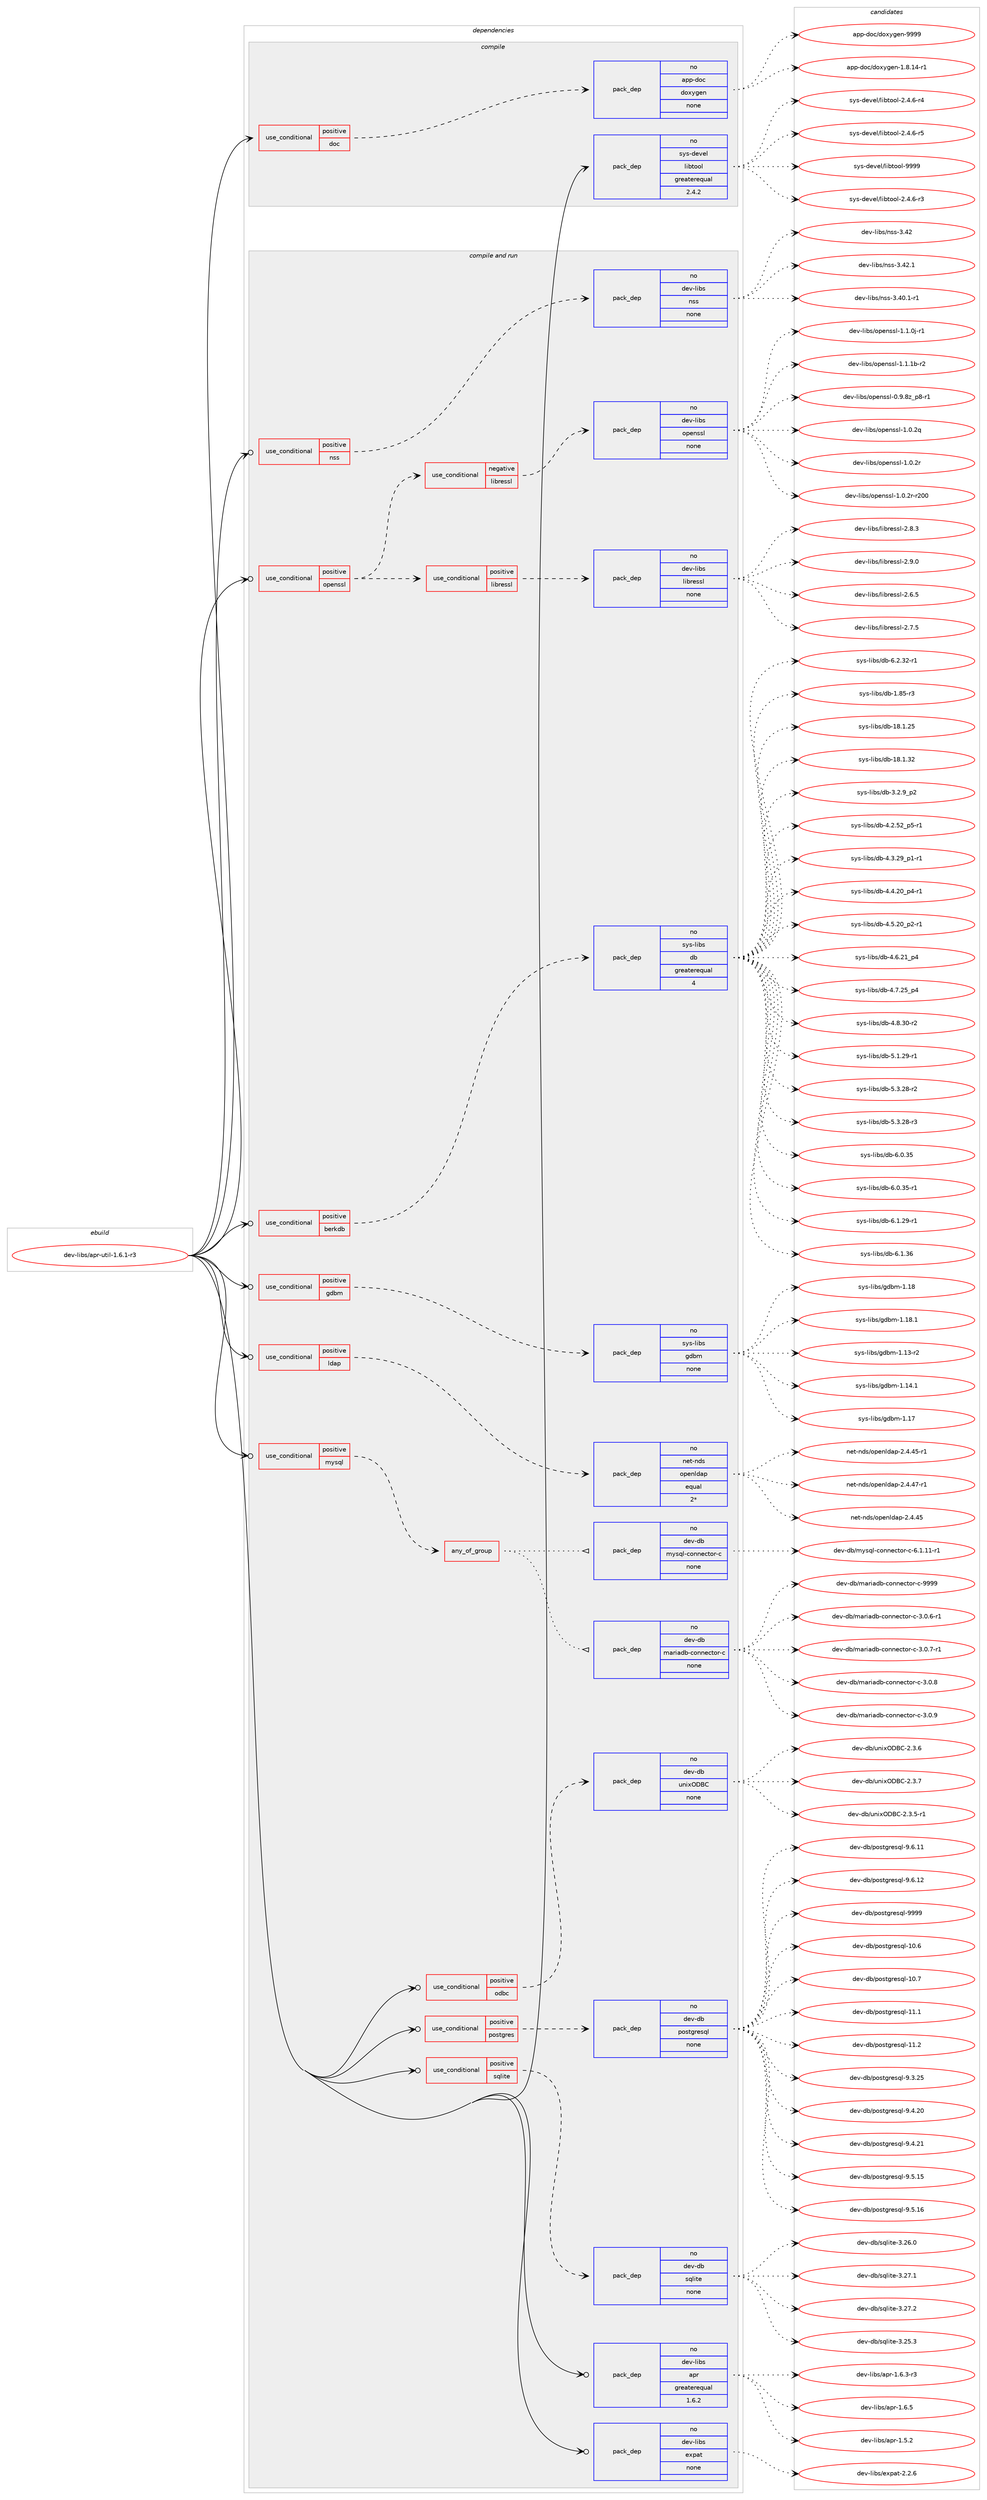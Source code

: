 digraph prolog {

# *************
# Graph options
# *************

newrank=true;
concentrate=true;
compound=true;
graph [rankdir=LR,fontname=Helvetica,fontsize=10,ranksep=1.5];#, ranksep=2.5, nodesep=0.2];
edge  [arrowhead=vee];
node  [fontname=Helvetica,fontsize=10];

# **********
# The ebuild
# **********

subgraph cluster_leftcol {
color=gray;
rank=same;
label=<<i>ebuild</i>>;
id [label="dev-libs/apr-util-1.6.1-r3", color=red, width=4, href="../dev-libs/apr-util-1.6.1-r3.svg"];
}

# ****************
# The dependencies
# ****************

subgraph cluster_midcol {
color=gray;
label=<<i>dependencies</i>>;
subgraph cluster_compile {
fillcolor="#eeeeee";
style=filled;
label=<<i>compile</i>>;
subgraph cond365238 {
dependency1364191 [label=<<TABLE BORDER="0" CELLBORDER="1" CELLSPACING="0" CELLPADDING="4"><TR><TD ROWSPAN="3" CELLPADDING="10">use_conditional</TD></TR><TR><TD>positive</TD></TR><TR><TD>doc</TD></TR></TABLE>>, shape=none, color=red];
subgraph pack976300 {
dependency1364192 [label=<<TABLE BORDER="0" CELLBORDER="1" CELLSPACING="0" CELLPADDING="4" WIDTH="220"><TR><TD ROWSPAN="6" CELLPADDING="30">pack_dep</TD></TR><TR><TD WIDTH="110">no</TD></TR><TR><TD>app-doc</TD></TR><TR><TD>doxygen</TD></TR><TR><TD>none</TD></TR><TR><TD></TD></TR></TABLE>>, shape=none, color=blue];
}
dependency1364191:e -> dependency1364192:w [weight=20,style="dashed",arrowhead="vee"];
}
id:e -> dependency1364191:w [weight=20,style="solid",arrowhead="vee"];
subgraph pack976301 {
dependency1364193 [label=<<TABLE BORDER="0" CELLBORDER="1" CELLSPACING="0" CELLPADDING="4" WIDTH="220"><TR><TD ROWSPAN="6" CELLPADDING="30">pack_dep</TD></TR><TR><TD WIDTH="110">no</TD></TR><TR><TD>sys-devel</TD></TR><TR><TD>libtool</TD></TR><TR><TD>greaterequal</TD></TR><TR><TD>2.4.2</TD></TR></TABLE>>, shape=none, color=blue];
}
id:e -> dependency1364193:w [weight=20,style="solid",arrowhead="vee"];
}
subgraph cluster_compileandrun {
fillcolor="#eeeeee";
style=filled;
label=<<i>compile and run</i>>;
subgraph cond365239 {
dependency1364194 [label=<<TABLE BORDER="0" CELLBORDER="1" CELLSPACING="0" CELLPADDING="4"><TR><TD ROWSPAN="3" CELLPADDING="10">use_conditional</TD></TR><TR><TD>positive</TD></TR><TR><TD>berkdb</TD></TR></TABLE>>, shape=none, color=red];
subgraph pack976302 {
dependency1364195 [label=<<TABLE BORDER="0" CELLBORDER="1" CELLSPACING="0" CELLPADDING="4" WIDTH="220"><TR><TD ROWSPAN="6" CELLPADDING="30">pack_dep</TD></TR><TR><TD WIDTH="110">no</TD></TR><TR><TD>sys-libs</TD></TR><TR><TD>db</TD></TR><TR><TD>greaterequal</TD></TR><TR><TD>4</TD></TR></TABLE>>, shape=none, color=blue];
}
dependency1364194:e -> dependency1364195:w [weight=20,style="dashed",arrowhead="vee"];
}
id:e -> dependency1364194:w [weight=20,style="solid",arrowhead="odotvee"];
subgraph cond365240 {
dependency1364196 [label=<<TABLE BORDER="0" CELLBORDER="1" CELLSPACING="0" CELLPADDING="4"><TR><TD ROWSPAN="3" CELLPADDING="10">use_conditional</TD></TR><TR><TD>positive</TD></TR><TR><TD>gdbm</TD></TR></TABLE>>, shape=none, color=red];
subgraph pack976303 {
dependency1364197 [label=<<TABLE BORDER="0" CELLBORDER="1" CELLSPACING="0" CELLPADDING="4" WIDTH="220"><TR><TD ROWSPAN="6" CELLPADDING="30">pack_dep</TD></TR><TR><TD WIDTH="110">no</TD></TR><TR><TD>sys-libs</TD></TR><TR><TD>gdbm</TD></TR><TR><TD>none</TD></TR><TR><TD></TD></TR></TABLE>>, shape=none, color=blue];
}
dependency1364196:e -> dependency1364197:w [weight=20,style="dashed",arrowhead="vee"];
}
id:e -> dependency1364196:w [weight=20,style="solid",arrowhead="odotvee"];
subgraph cond365241 {
dependency1364198 [label=<<TABLE BORDER="0" CELLBORDER="1" CELLSPACING="0" CELLPADDING="4"><TR><TD ROWSPAN="3" CELLPADDING="10">use_conditional</TD></TR><TR><TD>positive</TD></TR><TR><TD>ldap</TD></TR></TABLE>>, shape=none, color=red];
subgraph pack976304 {
dependency1364199 [label=<<TABLE BORDER="0" CELLBORDER="1" CELLSPACING="0" CELLPADDING="4" WIDTH="220"><TR><TD ROWSPAN="6" CELLPADDING="30">pack_dep</TD></TR><TR><TD WIDTH="110">no</TD></TR><TR><TD>net-nds</TD></TR><TR><TD>openldap</TD></TR><TR><TD>equal</TD></TR><TR><TD>2*</TD></TR></TABLE>>, shape=none, color=blue];
}
dependency1364198:e -> dependency1364199:w [weight=20,style="dashed",arrowhead="vee"];
}
id:e -> dependency1364198:w [weight=20,style="solid",arrowhead="odotvee"];
subgraph cond365242 {
dependency1364200 [label=<<TABLE BORDER="0" CELLBORDER="1" CELLSPACING="0" CELLPADDING="4"><TR><TD ROWSPAN="3" CELLPADDING="10">use_conditional</TD></TR><TR><TD>positive</TD></TR><TR><TD>mysql</TD></TR></TABLE>>, shape=none, color=red];
subgraph any22101 {
dependency1364201 [label=<<TABLE BORDER="0" CELLBORDER="1" CELLSPACING="0" CELLPADDING="4"><TR><TD CELLPADDING="10">any_of_group</TD></TR></TABLE>>, shape=none, color=red];subgraph pack976305 {
dependency1364202 [label=<<TABLE BORDER="0" CELLBORDER="1" CELLSPACING="0" CELLPADDING="4" WIDTH="220"><TR><TD ROWSPAN="6" CELLPADDING="30">pack_dep</TD></TR><TR><TD WIDTH="110">no</TD></TR><TR><TD>dev-db</TD></TR><TR><TD>mariadb-connector-c</TD></TR><TR><TD>none</TD></TR><TR><TD></TD></TR></TABLE>>, shape=none, color=blue];
}
dependency1364201:e -> dependency1364202:w [weight=20,style="dotted",arrowhead="oinv"];
subgraph pack976306 {
dependency1364203 [label=<<TABLE BORDER="0" CELLBORDER="1" CELLSPACING="0" CELLPADDING="4" WIDTH="220"><TR><TD ROWSPAN="6" CELLPADDING="30">pack_dep</TD></TR><TR><TD WIDTH="110">no</TD></TR><TR><TD>dev-db</TD></TR><TR><TD>mysql-connector-c</TD></TR><TR><TD>none</TD></TR><TR><TD></TD></TR></TABLE>>, shape=none, color=blue];
}
dependency1364201:e -> dependency1364203:w [weight=20,style="dotted",arrowhead="oinv"];
}
dependency1364200:e -> dependency1364201:w [weight=20,style="dashed",arrowhead="vee"];
}
id:e -> dependency1364200:w [weight=20,style="solid",arrowhead="odotvee"];
subgraph cond365243 {
dependency1364204 [label=<<TABLE BORDER="0" CELLBORDER="1" CELLSPACING="0" CELLPADDING="4"><TR><TD ROWSPAN="3" CELLPADDING="10">use_conditional</TD></TR><TR><TD>positive</TD></TR><TR><TD>nss</TD></TR></TABLE>>, shape=none, color=red];
subgraph pack976307 {
dependency1364205 [label=<<TABLE BORDER="0" CELLBORDER="1" CELLSPACING="0" CELLPADDING="4" WIDTH="220"><TR><TD ROWSPAN="6" CELLPADDING="30">pack_dep</TD></TR><TR><TD WIDTH="110">no</TD></TR><TR><TD>dev-libs</TD></TR><TR><TD>nss</TD></TR><TR><TD>none</TD></TR><TR><TD></TD></TR></TABLE>>, shape=none, color=blue];
}
dependency1364204:e -> dependency1364205:w [weight=20,style="dashed",arrowhead="vee"];
}
id:e -> dependency1364204:w [weight=20,style="solid",arrowhead="odotvee"];
subgraph cond365244 {
dependency1364206 [label=<<TABLE BORDER="0" CELLBORDER="1" CELLSPACING="0" CELLPADDING="4"><TR><TD ROWSPAN="3" CELLPADDING="10">use_conditional</TD></TR><TR><TD>positive</TD></TR><TR><TD>odbc</TD></TR></TABLE>>, shape=none, color=red];
subgraph pack976308 {
dependency1364207 [label=<<TABLE BORDER="0" CELLBORDER="1" CELLSPACING="0" CELLPADDING="4" WIDTH="220"><TR><TD ROWSPAN="6" CELLPADDING="30">pack_dep</TD></TR><TR><TD WIDTH="110">no</TD></TR><TR><TD>dev-db</TD></TR><TR><TD>unixODBC</TD></TR><TR><TD>none</TD></TR><TR><TD></TD></TR></TABLE>>, shape=none, color=blue];
}
dependency1364206:e -> dependency1364207:w [weight=20,style="dashed",arrowhead="vee"];
}
id:e -> dependency1364206:w [weight=20,style="solid",arrowhead="odotvee"];
subgraph cond365245 {
dependency1364208 [label=<<TABLE BORDER="0" CELLBORDER="1" CELLSPACING="0" CELLPADDING="4"><TR><TD ROWSPAN="3" CELLPADDING="10">use_conditional</TD></TR><TR><TD>positive</TD></TR><TR><TD>openssl</TD></TR></TABLE>>, shape=none, color=red];
subgraph cond365246 {
dependency1364209 [label=<<TABLE BORDER="0" CELLBORDER="1" CELLSPACING="0" CELLPADDING="4"><TR><TD ROWSPAN="3" CELLPADDING="10">use_conditional</TD></TR><TR><TD>negative</TD></TR><TR><TD>libressl</TD></TR></TABLE>>, shape=none, color=red];
subgraph pack976309 {
dependency1364210 [label=<<TABLE BORDER="0" CELLBORDER="1" CELLSPACING="0" CELLPADDING="4" WIDTH="220"><TR><TD ROWSPAN="6" CELLPADDING="30">pack_dep</TD></TR><TR><TD WIDTH="110">no</TD></TR><TR><TD>dev-libs</TD></TR><TR><TD>openssl</TD></TR><TR><TD>none</TD></TR><TR><TD></TD></TR></TABLE>>, shape=none, color=blue];
}
dependency1364209:e -> dependency1364210:w [weight=20,style="dashed",arrowhead="vee"];
}
dependency1364208:e -> dependency1364209:w [weight=20,style="dashed",arrowhead="vee"];
subgraph cond365247 {
dependency1364211 [label=<<TABLE BORDER="0" CELLBORDER="1" CELLSPACING="0" CELLPADDING="4"><TR><TD ROWSPAN="3" CELLPADDING="10">use_conditional</TD></TR><TR><TD>positive</TD></TR><TR><TD>libressl</TD></TR></TABLE>>, shape=none, color=red];
subgraph pack976310 {
dependency1364212 [label=<<TABLE BORDER="0" CELLBORDER="1" CELLSPACING="0" CELLPADDING="4" WIDTH="220"><TR><TD ROWSPAN="6" CELLPADDING="30">pack_dep</TD></TR><TR><TD WIDTH="110">no</TD></TR><TR><TD>dev-libs</TD></TR><TR><TD>libressl</TD></TR><TR><TD>none</TD></TR><TR><TD></TD></TR></TABLE>>, shape=none, color=blue];
}
dependency1364211:e -> dependency1364212:w [weight=20,style="dashed",arrowhead="vee"];
}
dependency1364208:e -> dependency1364211:w [weight=20,style="dashed",arrowhead="vee"];
}
id:e -> dependency1364208:w [weight=20,style="solid",arrowhead="odotvee"];
subgraph cond365248 {
dependency1364213 [label=<<TABLE BORDER="0" CELLBORDER="1" CELLSPACING="0" CELLPADDING="4"><TR><TD ROWSPAN="3" CELLPADDING="10">use_conditional</TD></TR><TR><TD>positive</TD></TR><TR><TD>postgres</TD></TR></TABLE>>, shape=none, color=red];
subgraph pack976311 {
dependency1364214 [label=<<TABLE BORDER="0" CELLBORDER="1" CELLSPACING="0" CELLPADDING="4" WIDTH="220"><TR><TD ROWSPAN="6" CELLPADDING="30">pack_dep</TD></TR><TR><TD WIDTH="110">no</TD></TR><TR><TD>dev-db</TD></TR><TR><TD>postgresql</TD></TR><TR><TD>none</TD></TR><TR><TD></TD></TR></TABLE>>, shape=none, color=blue];
}
dependency1364213:e -> dependency1364214:w [weight=20,style="dashed",arrowhead="vee"];
}
id:e -> dependency1364213:w [weight=20,style="solid",arrowhead="odotvee"];
subgraph cond365249 {
dependency1364215 [label=<<TABLE BORDER="0" CELLBORDER="1" CELLSPACING="0" CELLPADDING="4"><TR><TD ROWSPAN="3" CELLPADDING="10">use_conditional</TD></TR><TR><TD>positive</TD></TR><TR><TD>sqlite</TD></TR></TABLE>>, shape=none, color=red];
subgraph pack976312 {
dependency1364216 [label=<<TABLE BORDER="0" CELLBORDER="1" CELLSPACING="0" CELLPADDING="4" WIDTH="220"><TR><TD ROWSPAN="6" CELLPADDING="30">pack_dep</TD></TR><TR><TD WIDTH="110">no</TD></TR><TR><TD>dev-db</TD></TR><TR><TD>sqlite</TD></TR><TR><TD>none</TD></TR><TR><TD></TD></TR></TABLE>>, shape=none, color=blue];
}
dependency1364215:e -> dependency1364216:w [weight=20,style="dashed",arrowhead="vee"];
}
id:e -> dependency1364215:w [weight=20,style="solid",arrowhead="odotvee"];
subgraph pack976313 {
dependency1364217 [label=<<TABLE BORDER="0" CELLBORDER="1" CELLSPACING="0" CELLPADDING="4" WIDTH="220"><TR><TD ROWSPAN="6" CELLPADDING="30">pack_dep</TD></TR><TR><TD WIDTH="110">no</TD></TR><TR><TD>dev-libs</TD></TR><TR><TD>apr</TD></TR><TR><TD>greaterequal</TD></TR><TR><TD>1.6.2</TD></TR></TABLE>>, shape=none, color=blue];
}
id:e -> dependency1364217:w [weight=20,style="solid",arrowhead="odotvee"];
subgraph pack976314 {
dependency1364218 [label=<<TABLE BORDER="0" CELLBORDER="1" CELLSPACING="0" CELLPADDING="4" WIDTH="220"><TR><TD ROWSPAN="6" CELLPADDING="30">pack_dep</TD></TR><TR><TD WIDTH="110">no</TD></TR><TR><TD>dev-libs</TD></TR><TR><TD>expat</TD></TR><TR><TD>none</TD></TR><TR><TD></TD></TR></TABLE>>, shape=none, color=blue];
}
id:e -> dependency1364218:w [weight=20,style="solid",arrowhead="odotvee"];
}
subgraph cluster_run {
fillcolor="#eeeeee";
style=filled;
label=<<i>run</i>>;
}
}

# **************
# The candidates
# **************

subgraph cluster_choices {
rank=same;
color=gray;
label=<<i>candidates</i>>;

subgraph choice976300 {
color=black;
nodesep=1;
choice97112112451001119947100111120121103101110454946564649524511449 [label="app-doc/doxygen-1.8.14-r1", color=red, width=4,href="../app-doc/doxygen-1.8.14-r1.svg"];
choice971121124510011199471001111201211031011104557575757 [label="app-doc/doxygen-9999", color=red, width=4,href="../app-doc/doxygen-9999.svg"];
dependency1364192:e -> choice97112112451001119947100111120121103101110454946564649524511449:w [style=dotted,weight="100"];
dependency1364192:e -> choice971121124510011199471001111201211031011104557575757:w [style=dotted,weight="100"];
}
subgraph choice976301 {
color=black;
nodesep=1;
choice1151211154510010111810110847108105981161111111084550465246544511451 [label="sys-devel/libtool-2.4.6-r3", color=red, width=4,href="../sys-devel/libtool-2.4.6-r3.svg"];
choice1151211154510010111810110847108105981161111111084550465246544511452 [label="sys-devel/libtool-2.4.6-r4", color=red, width=4,href="../sys-devel/libtool-2.4.6-r4.svg"];
choice1151211154510010111810110847108105981161111111084550465246544511453 [label="sys-devel/libtool-2.4.6-r5", color=red, width=4,href="../sys-devel/libtool-2.4.6-r5.svg"];
choice1151211154510010111810110847108105981161111111084557575757 [label="sys-devel/libtool-9999", color=red, width=4,href="../sys-devel/libtool-9999.svg"];
dependency1364193:e -> choice1151211154510010111810110847108105981161111111084550465246544511451:w [style=dotted,weight="100"];
dependency1364193:e -> choice1151211154510010111810110847108105981161111111084550465246544511452:w [style=dotted,weight="100"];
dependency1364193:e -> choice1151211154510010111810110847108105981161111111084550465246544511453:w [style=dotted,weight="100"];
dependency1364193:e -> choice1151211154510010111810110847108105981161111111084557575757:w [style=dotted,weight="100"];
}
subgraph choice976302 {
color=black;
nodesep=1;
choice1151211154510810598115471009845494656534511451 [label="sys-libs/db-1.85-r3", color=red, width=4,href="../sys-libs/db-1.85-r3.svg"];
choice115121115451081059811547100984549564649465053 [label="sys-libs/db-18.1.25", color=red, width=4,href="../sys-libs/db-18.1.25.svg"];
choice115121115451081059811547100984549564649465150 [label="sys-libs/db-18.1.32", color=red, width=4,href="../sys-libs/db-18.1.32.svg"];
choice115121115451081059811547100984551465046579511250 [label="sys-libs/db-3.2.9_p2", color=red, width=4,href="../sys-libs/db-3.2.9_p2.svg"];
choice115121115451081059811547100984552465046535095112534511449 [label="sys-libs/db-4.2.52_p5-r1", color=red, width=4,href="../sys-libs/db-4.2.52_p5-r1.svg"];
choice115121115451081059811547100984552465146505795112494511449 [label="sys-libs/db-4.3.29_p1-r1", color=red, width=4,href="../sys-libs/db-4.3.29_p1-r1.svg"];
choice115121115451081059811547100984552465246504895112524511449 [label="sys-libs/db-4.4.20_p4-r1", color=red, width=4,href="../sys-libs/db-4.4.20_p4-r1.svg"];
choice115121115451081059811547100984552465346504895112504511449 [label="sys-libs/db-4.5.20_p2-r1", color=red, width=4,href="../sys-libs/db-4.5.20_p2-r1.svg"];
choice11512111545108105981154710098455246544650499511252 [label="sys-libs/db-4.6.21_p4", color=red, width=4,href="../sys-libs/db-4.6.21_p4.svg"];
choice11512111545108105981154710098455246554650539511252 [label="sys-libs/db-4.7.25_p4", color=red, width=4,href="../sys-libs/db-4.7.25_p4.svg"];
choice11512111545108105981154710098455246564651484511450 [label="sys-libs/db-4.8.30-r2", color=red, width=4,href="../sys-libs/db-4.8.30-r2.svg"];
choice11512111545108105981154710098455346494650574511449 [label="sys-libs/db-5.1.29-r1", color=red, width=4,href="../sys-libs/db-5.1.29-r1.svg"];
choice11512111545108105981154710098455346514650564511450 [label="sys-libs/db-5.3.28-r2", color=red, width=4,href="../sys-libs/db-5.3.28-r2.svg"];
choice11512111545108105981154710098455346514650564511451 [label="sys-libs/db-5.3.28-r3", color=red, width=4,href="../sys-libs/db-5.3.28-r3.svg"];
choice1151211154510810598115471009845544648465153 [label="sys-libs/db-6.0.35", color=red, width=4,href="../sys-libs/db-6.0.35.svg"];
choice11512111545108105981154710098455446484651534511449 [label="sys-libs/db-6.0.35-r1", color=red, width=4,href="../sys-libs/db-6.0.35-r1.svg"];
choice11512111545108105981154710098455446494650574511449 [label="sys-libs/db-6.1.29-r1", color=red, width=4,href="../sys-libs/db-6.1.29-r1.svg"];
choice1151211154510810598115471009845544649465154 [label="sys-libs/db-6.1.36", color=red, width=4,href="../sys-libs/db-6.1.36.svg"];
choice11512111545108105981154710098455446504651504511449 [label="sys-libs/db-6.2.32-r1", color=red, width=4,href="../sys-libs/db-6.2.32-r1.svg"];
dependency1364195:e -> choice1151211154510810598115471009845494656534511451:w [style=dotted,weight="100"];
dependency1364195:e -> choice115121115451081059811547100984549564649465053:w [style=dotted,weight="100"];
dependency1364195:e -> choice115121115451081059811547100984549564649465150:w [style=dotted,weight="100"];
dependency1364195:e -> choice115121115451081059811547100984551465046579511250:w [style=dotted,weight="100"];
dependency1364195:e -> choice115121115451081059811547100984552465046535095112534511449:w [style=dotted,weight="100"];
dependency1364195:e -> choice115121115451081059811547100984552465146505795112494511449:w [style=dotted,weight="100"];
dependency1364195:e -> choice115121115451081059811547100984552465246504895112524511449:w [style=dotted,weight="100"];
dependency1364195:e -> choice115121115451081059811547100984552465346504895112504511449:w [style=dotted,weight="100"];
dependency1364195:e -> choice11512111545108105981154710098455246544650499511252:w [style=dotted,weight="100"];
dependency1364195:e -> choice11512111545108105981154710098455246554650539511252:w [style=dotted,weight="100"];
dependency1364195:e -> choice11512111545108105981154710098455246564651484511450:w [style=dotted,weight="100"];
dependency1364195:e -> choice11512111545108105981154710098455346494650574511449:w [style=dotted,weight="100"];
dependency1364195:e -> choice11512111545108105981154710098455346514650564511450:w [style=dotted,weight="100"];
dependency1364195:e -> choice11512111545108105981154710098455346514650564511451:w [style=dotted,weight="100"];
dependency1364195:e -> choice1151211154510810598115471009845544648465153:w [style=dotted,weight="100"];
dependency1364195:e -> choice11512111545108105981154710098455446484651534511449:w [style=dotted,weight="100"];
dependency1364195:e -> choice11512111545108105981154710098455446494650574511449:w [style=dotted,weight="100"];
dependency1364195:e -> choice1151211154510810598115471009845544649465154:w [style=dotted,weight="100"];
dependency1364195:e -> choice11512111545108105981154710098455446504651504511449:w [style=dotted,weight="100"];
}
subgraph choice976303 {
color=black;
nodesep=1;
choice1151211154510810598115471031009810945494649514511450 [label="sys-libs/gdbm-1.13-r2", color=red, width=4,href="../sys-libs/gdbm-1.13-r2.svg"];
choice1151211154510810598115471031009810945494649524649 [label="sys-libs/gdbm-1.14.1", color=red, width=4,href="../sys-libs/gdbm-1.14.1.svg"];
choice115121115451081059811547103100981094549464955 [label="sys-libs/gdbm-1.17", color=red, width=4,href="../sys-libs/gdbm-1.17.svg"];
choice115121115451081059811547103100981094549464956 [label="sys-libs/gdbm-1.18", color=red, width=4,href="../sys-libs/gdbm-1.18.svg"];
choice1151211154510810598115471031009810945494649564649 [label="sys-libs/gdbm-1.18.1", color=red, width=4,href="../sys-libs/gdbm-1.18.1.svg"];
dependency1364197:e -> choice1151211154510810598115471031009810945494649514511450:w [style=dotted,weight="100"];
dependency1364197:e -> choice1151211154510810598115471031009810945494649524649:w [style=dotted,weight="100"];
dependency1364197:e -> choice115121115451081059811547103100981094549464955:w [style=dotted,weight="100"];
dependency1364197:e -> choice115121115451081059811547103100981094549464956:w [style=dotted,weight="100"];
dependency1364197:e -> choice1151211154510810598115471031009810945494649564649:w [style=dotted,weight="100"];
}
subgraph choice976304 {
color=black;
nodesep=1;
choice11010111645110100115471111121011101081009711245504652465253 [label="net-nds/openldap-2.4.45", color=red, width=4,href="../net-nds/openldap-2.4.45.svg"];
choice110101116451101001154711111210111010810097112455046524652534511449 [label="net-nds/openldap-2.4.45-r1", color=red, width=4,href="../net-nds/openldap-2.4.45-r1.svg"];
choice110101116451101001154711111210111010810097112455046524652554511449 [label="net-nds/openldap-2.4.47-r1", color=red, width=4,href="../net-nds/openldap-2.4.47-r1.svg"];
dependency1364199:e -> choice11010111645110100115471111121011101081009711245504652465253:w [style=dotted,weight="100"];
dependency1364199:e -> choice110101116451101001154711111210111010810097112455046524652534511449:w [style=dotted,weight="100"];
dependency1364199:e -> choice110101116451101001154711111210111010810097112455046524652554511449:w [style=dotted,weight="100"];
}
subgraph choice976305 {
color=black;
nodesep=1;
choice10010111845100984710997114105971009845991111101101019911611111445994551464846544511449 [label="dev-db/mariadb-connector-c-3.0.6-r1", color=red, width=4,href="../dev-db/mariadb-connector-c-3.0.6-r1.svg"];
choice10010111845100984710997114105971009845991111101101019911611111445994551464846554511449 [label="dev-db/mariadb-connector-c-3.0.7-r1", color=red, width=4,href="../dev-db/mariadb-connector-c-3.0.7-r1.svg"];
choice1001011184510098471099711410597100984599111110110101991161111144599455146484656 [label="dev-db/mariadb-connector-c-3.0.8", color=red, width=4,href="../dev-db/mariadb-connector-c-3.0.8.svg"];
choice1001011184510098471099711410597100984599111110110101991161111144599455146484657 [label="dev-db/mariadb-connector-c-3.0.9", color=red, width=4,href="../dev-db/mariadb-connector-c-3.0.9.svg"];
choice10010111845100984710997114105971009845991111101101019911611111445994557575757 [label="dev-db/mariadb-connector-c-9999", color=red, width=4,href="../dev-db/mariadb-connector-c-9999.svg"];
dependency1364202:e -> choice10010111845100984710997114105971009845991111101101019911611111445994551464846544511449:w [style=dotted,weight="100"];
dependency1364202:e -> choice10010111845100984710997114105971009845991111101101019911611111445994551464846554511449:w [style=dotted,weight="100"];
dependency1364202:e -> choice1001011184510098471099711410597100984599111110110101991161111144599455146484656:w [style=dotted,weight="100"];
dependency1364202:e -> choice1001011184510098471099711410597100984599111110110101991161111144599455146484657:w [style=dotted,weight="100"];
dependency1364202:e -> choice10010111845100984710997114105971009845991111101101019911611111445994557575757:w [style=dotted,weight="100"];
}
subgraph choice976306 {
color=black;
nodesep=1;
choice1001011184510098471091211151131084599111110110101991161111144599455446494649494511449 [label="dev-db/mysql-connector-c-6.1.11-r1", color=red, width=4,href="../dev-db/mysql-connector-c-6.1.11-r1.svg"];
dependency1364203:e -> choice1001011184510098471091211151131084599111110110101991161111144599455446494649494511449:w [style=dotted,weight="100"];
}
subgraph choice976307 {
color=black;
nodesep=1;
choice100101118451081059811547110115115455146524846494511449 [label="dev-libs/nss-3.40.1-r1", color=red, width=4,href="../dev-libs/nss-3.40.1-r1.svg"];
choice1001011184510810598115471101151154551465250 [label="dev-libs/nss-3.42", color=red, width=4,href="../dev-libs/nss-3.42.svg"];
choice10010111845108105981154711011511545514652504649 [label="dev-libs/nss-3.42.1", color=red, width=4,href="../dev-libs/nss-3.42.1.svg"];
dependency1364205:e -> choice100101118451081059811547110115115455146524846494511449:w [style=dotted,weight="100"];
dependency1364205:e -> choice1001011184510810598115471101151154551465250:w [style=dotted,weight="100"];
dependency1364205:e -> choice10010111845108105981154711011511545514652504649:w [style=dotted,weight="100"];
}
subgraph choice976308 {
color=black;
nodesep=1;
choice100101118451009847117110105120796866674550465146534511449 [label="dev-db/unixODBC-2.3.5-r1", color=red, width=4,href="../dev-db/unixODBC-2.3.5-r1.svg"];
choice10010111845100984711711010512079686667455046514654 [label="dev-db/unixODBC-2.3.6", color=red, width=4,href="../dev-db/unixODBC-2.3.6.svg"];
choice10010111845100984711711010512079686667455046514655 [label="dev-db/unixODBC-2.3.7", color=red, width=4,href="../dev-db/unixODBC-2.3.7.svg"];
dependency1364207:e -> choice100101118451009847117110105120796866674550465146534511449:w [style=dotted,weight="100"];
dependency1364207:e -> choice10010111845100984711711010512079686667455046514654:w [style=dotted,weight="100"];
dependency1364207:e -> choice10010111845100984711711010512079686667455046514655:w [style=dotted,weight="100"];
}
subgraph choice976309 {
color=black;
nodesep=1;
choice10010111845108105981154711111210111011511510845484657465612295112564511449 [label="dev-libs/openssl-0.9.8z_p8-r1", color=red, width=4,href="../dev-libs/openssl-0.9.8z_p8-r1.svg"];
choice100101118451081059811547111112101110115115108454946484650113 [label="dev-libs/openssl-1.0.2q", color=red, width=4,href="../dev-libs/openssl-1.0.2q.svg"];
choice100101118451081059811547111112101110115115108454946484650114 [label="dev-libs/openssl-1.0.2r", color=red, width=4,href="../dev-libs/openssl-1.0.2r.svg"];
choice10010111845108105981154711111210111011511510845494648465011445114504848 [label="dev-libs/openssl-1.0.2r-r200", color=red, width=4,href="../dev-libs/openssl-1.0.2r-r200.svg"];
choice1001011184510810598115471111121011101151151084549464946481064511449 [label="dev-libs/openssl-1.1.0j-r1", color=red, width=4,href="../dev-libs/openssl-1.1.0j-r1.svg"];
choice100101118451081059811547111112101110115115108454946494649984511450 [label="dev-libs/openssl-1.1.1b-r2", color=red, width=4,href="../dev-libs/openssl-1.1.1b-r2.svg"];
dependency1364210:e -> choice10010111845108105981154711111210111011511510845484657465612295112564511449:w [style=dotted,weight="100"];
dependency1364210:e -> choice100101118451081059811547111112101110115115108454946484650113:w [style=dotted,weight="100"];
dependency1364210:e -> choice100101118451081059811547111112101110115115108454946484650114:w [style=dotted,weight="100"];
dependency1364210:e -> choice10010111845108105981154711111210111011511510845494648465011445114504848:w [style=dotted,weight="100"];
dependency1364210:e -> choice1001011184510810598115471111121011101151151084549464946481064511449:w [style=dotted,weight="100"];
dependency1364210:e -> choice100101118451081059811547111112101110115115108454946494649984511450:w [style=dotted,weight="100"];
}
subgraph choice976310 {
color=black;
nodesep=1;
choice10010111845108105981154710810598114101115115108455046544653 [label="dev-libs/libressl-2.6.5", color=red, width=4,href="../dev-libs/libressl-2.6.5.svg"];
choice10010111845108105981154710810598114101115115108455046554653 [label="dev-libs/libressl-2.7.5", color=red, width=4,href="../dev-libs/libressl-2.7.5.svg"];
choice10010111845108105981154710810598114101115115108455046564651 [label="dev-libs/libressl-2.8.3", color=red, width=4,href="../dev-libs/libressl-2.8.3.svg"];
choice10010111845108105981154710810598114101115115108455046574648 [label="dev-libs/libressl-2.9.0", color=red, width=4,href="../dev-libs/libressl-2.9.0.svg"];
dependency1364212:e -> choice10010111845108105981154710810598114101115115108455046544653:w [style=dotted,weight="100"];
dependency1364212:e -> choice10010111845108105981154710810598114101115115108455046554653:w [style=dotted,weight="100"];
dependency1364212:e -> choice10010111845108105981154710810598114101115115108455046564651:w [style=dotted,weight="100"];
dependency1364212:e -> choice10010111845108105981154710810598114101115115108455046574648:w [style=dotted,weight="100"];
}
subgraph choice976311 {
color=black;
nodesep=1;
choice1001011184510098471121111151161031141011151131084549484654 [label="dev-db/postgresql-10.6", color=red, width=4,href="../dev-db/postgresql-10.6.svg"];
choice1001011184510098471121111151161031141011151131084549484655 [label="dev-db/postgresql-10.7", color=red, width=4,href="../dev-db/postgresql-10.7.svg"];
choice1001011184510098471121111151161031141011151131084549494649 [label="dev-db/postgresql-11.1", color=red, width=4,href="../dev-db/postgresql-11.1.svg"];
choice1001011184510098471121111151161031141011151131084549494650 [label="dev-db/postgresql-11.2", color=red, width=4,href="../dev-db/postgresql-11.2.svg"];
choice10010111845100984711211111511610311410111511310845574651465053 [label="dev-db/postgresql-9.3.25", color=red, width=4,href="../dev-db/postgresql-9.3.25.svg"];
choice10010111845100984711211111511610311410111511310845574652465048 [label="dev-db/postgresql-9.4.20", color=red, width=4,href="../dev-db/postgresql-9.4.20.svg"];
choice10010111845100984711211111511610311410111511310845574652465049 [label="dev-db/postgresql-9.4.21", color=red, width=4,href="../dev-db/postgresql-9.4.21.svg"];
choice10010111845100984711211111511610311410111511310845574653464953 [label="dev-db/postgresql-9.5.15", color=red, width=4,href="../dev-db/postgresql-9.5.15.svg"];
choice10010111845100984711211111511610311410111511310845574653464954 [label="dev-db/postgresql-9.5.16", color=red, width=4,href="../dev-db/postgresql-9.5.16.svg"];
choice10010111845100984711211111511610311410111511310845574654464949 [label="dev-db/postgresql-9.6.11", color=red, width=4,href="../dev-db/postgresql-9.6.11.svg"];
choice10010111845100984711211111511610311410111511310845574654464950 [label="dev-db/postgresql-9.6.12", color=red, width=4,href="../dev-db/postgresql-9.6.12.svg"];
choice1001011184510098471121111151161031141011151131084557575757 [label="dev-db/postgresql-9999", color=red, width=4,href="../dev-db/postgresql-9999.svg"];
dependency1364214:e -> choice1001011184510098471121111151161031141011151131084549484654:w [style=dotted,weight="100"];
dependency1364214:e -> choice1001011184510098471121111151161031141011151131084549484655:w [style=dotted,weight="100"];
dependency1364214:e -> choice1001011184510098471121111151161031141011151131084549494649:w [style=dotted,weight="100"];
dependency1364214:e -> choice1001011184510098471121111151161031141011151131084549494650:w [style=dotted,weight="100"];
dependency1364214:e -> choice10010111845100984711211111511610311410111511310845574651465053:w [style=dotted,weight="100"];
dependency1364214:e -> choice10010111845100984711211111511610311410111511310845574652465048:w [style=dotted,weight="100"];
dependency1364214:e -> choice10010111845100984711211111511610311410111511310845574652465049:w [style=dotted,weight="100"];
dependency1364214:e -> choice10010111845100984711211111511610311410111511310845574653464953:w [style=dotted,weight="100"];
dependency1364214:e -> choice10010111845100984711211111511610311410111511310845574653464954:w [style=dotted,weight="100"];
dependency1364214:e -> choice10010111845100984711211111511610311410111511310845574654464949:w [style=dotted,weight="100"];
dependency1364214:e -> choice10010111845100984711211111511610311410111511310845574654464950:w [style=dotted,weight="100"];
dependency1364214:e -> choice1001011184510098471121111151161031141011151131084557575757:w [style=dotted,weight="100"];
}
subgraph choice976312 {
color=black;
nodesep=1;
choice10010111845100984711511310810511610145514650534651 [label="dev-db/sqlite-3.25.3", color=red, width=4,href="../dev-db/sqlite-3.25.3.svg"];
choice10010111845100984711511310810511610145514650544648 [label="dev-db/sqlite-3.26.0", color=red, width=4,href="../dev-db/sqlite-3.26.0.svg"];
choice10010111845100984711511310810511610145514650554649 [label="dev-db/sqlite-3.27.1", color=red, width=4,href="../dev-db/sqlite-3.27.1.svg"];
choice10010111845100984711511310810511610145514650554650 [label="dev-db/sqlite-3.27.2", color=red, width=4,href="../dev-db/sqlite-3.27.2.svg"];
dependency1364216:e -> choice10010111845100984711511310810511610145514650534651:w [style=dotted,weight="100"];
dependency1364216:e -> choice10010111845100984711511310810511610145514650544648:w [style=dotted,weight="100"];
dependency1364216:e -> choice10010111845100984711511310810511610145514650554649:w [style=dotted,weight="100"];
dependency1364216:e -> choice10010111845100984711511310810511610145514650554650:w [style=dotted,weight="100"];
}
subgraph choice976313 {
color=black;
nodesep=1;
choice10010111845108105981154797112114454946534650 [label="dev-libs/apr-1.5.2", color=red, width=4,href="../dev-libs/apr-1.5.2.svg"];
choice100101118451081059811547971121144549465446514511451 [label="dev-libs/apr-1.6.3-r3", color=red, width=4,href="../dev-libs/apr-1.6.3-r3.svg"];
choice10010111845108105981154797112114454946544653 [label="dev-libs/apr-1.6.5", color=red, width=4,href="../dev-libs/apr-1.6.5.svg"];
dependency1364217:e -> choice10010111845108105981154797112114454946534650:w [style=dotted,weight="100"];
dependency1364217:e -> choice100101118451081059811547971121144549465446514511451:w [style=dotted,weight="100"];
dependency1364217:e -> choice10010111845108105981154797112114454946544653:w [style=dotted,weight="100"];
}
subgraph choice976314 {
color=black;
nodesep=1;
choice10010111845108105981154710112011297116455046504654 [label="dev-libs/expat-2.2.6", color=red, width=4,href="../dev-libs/expat-2.2.6.svg"];
dependency1364218:e -> choice10010111845108105981154710112011297116455046504654:w [style=dotted,weight="100"];
}
}

}
